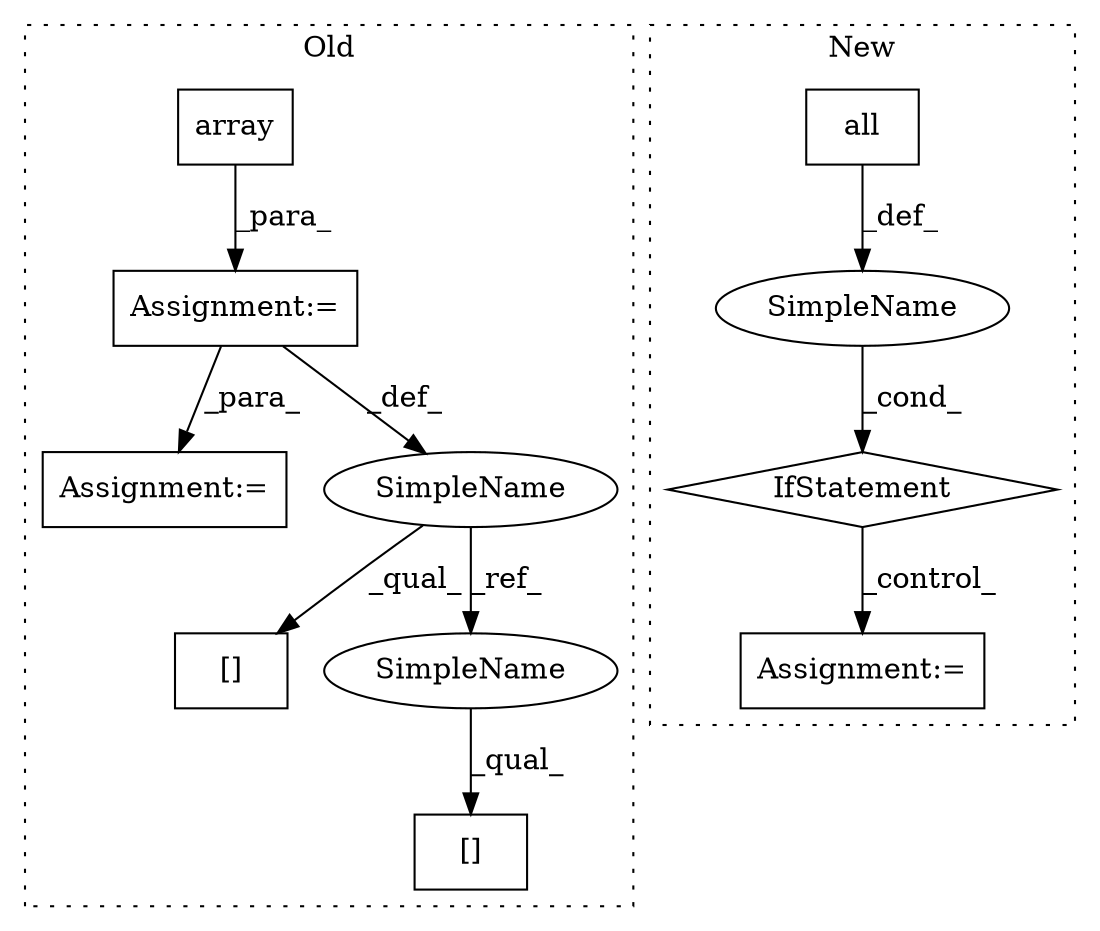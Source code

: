 digraph G {
subgraph cluster0 {
1 [label="array" a="32" s="6206,6227" l="6,1" shape="box"];
3 [label="Assignment:=" a="7" s="6199" l="1" shape="box"];
4 [label="Assignment:=" a="7" s="6333" l="1" shape="box"];
8 [label="[]" a="2" s="6278,6295" l="16,1" shape="box"];
9 [label="SimpleName" a="42" s="6184" l="15" shape="ellipse"];
10 [label="[]" a="2" s="6238,6255" l="16,1" shape="box"];
11 [label="SimpleName" a="42" s="6278" l="15" shape="ellipse"];
label = "Old";
style="dotted";
}
subgraph cluster1 {
2 [label="all" a="32" s="6359" l="5" shape="box"];
5 [label="IfStatement" a="25" s="6307,6364" l="4,2" shape="diamond"];
6 [label="SimpleName" a="42" s="" l="" shape="ellipse"];
7 [label="Assignment:=" a="7" s="6714" l="2" shape="box"];
label = "New";
style="dotted";
}
1 -> 3 [label="_para_"];
2 -> 6 [label="_def_"];
3 -> 9 [label="_def_"];
3 -> 4 [label="_para_"];
5 -> 7 [label="_control_"];
6 -> 5 [label="_cond_"];
9 -> 11 [label="_ref_"];
9 -> 10 [label="_qual_"];
11 -> 8 [label="_qual_"];
}